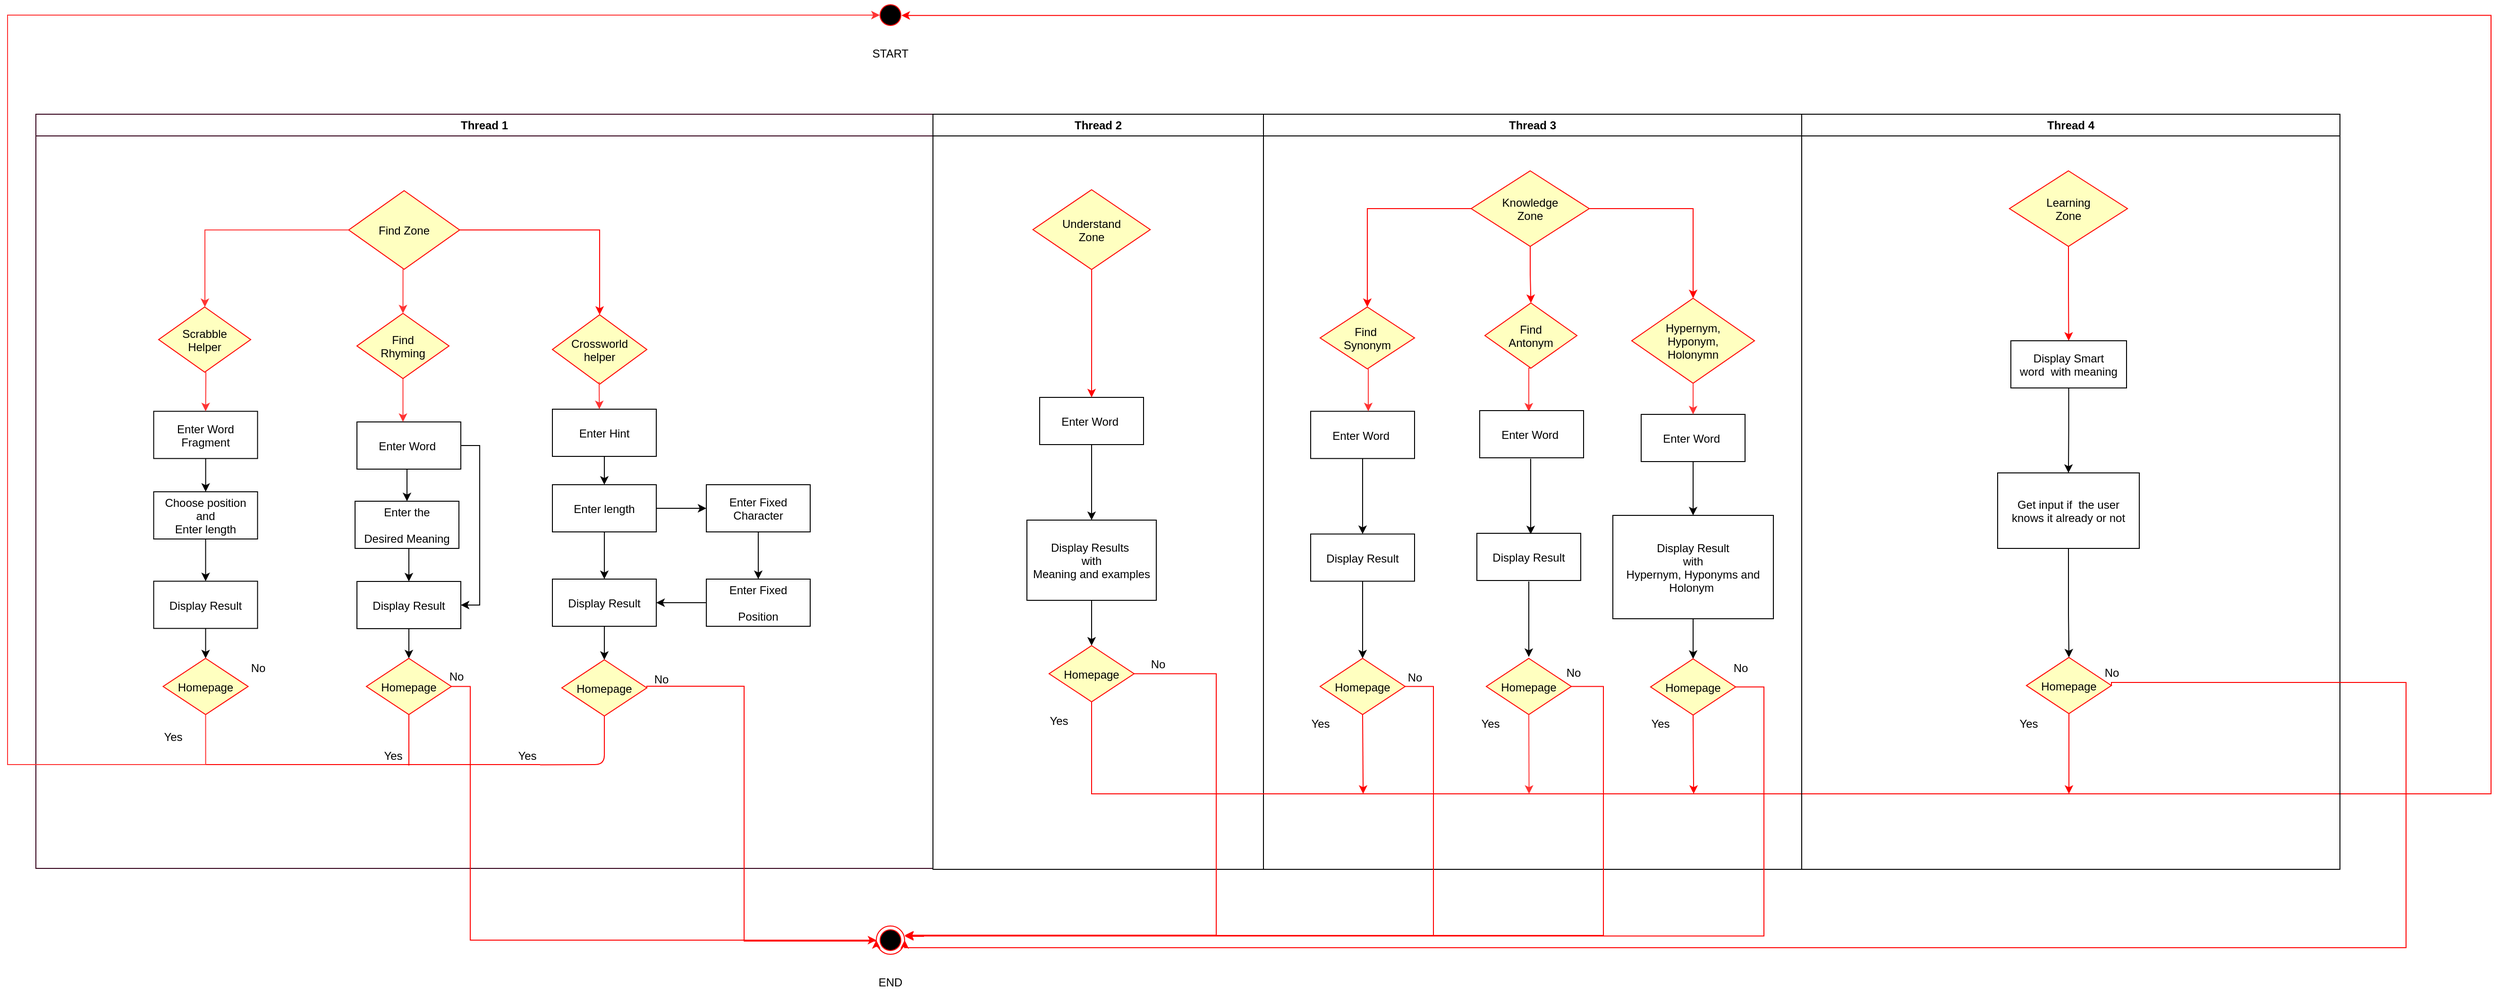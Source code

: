 <mxfile version="12.8.2" type="device"><diagram name="Page-1" id="e7e014a7-5840-1c2e-5031-d8a46d1fe8dd"><mxGraphModel dx="1955" dy="1025" grid="1" gridSize="10" guides="1" tooltips="1" connect="1" arrows="1" fold="1" page="1" pageScale="1" pageWidth="1169" pageHeight="826" background="#ffffff" math="0" shadow="0"><root><mxCell id="0"/><mxCell id="1" parent="0"/><mxCell id="2" value="Thread 1" style="swimlane;whiteSpace=wrap;strokeColor=#33001A;" parent="1" vertex="1"><mxGeometry x="60" y="190" width="950" height="799" as="geometry"/></mxCell><mxCell id="h6mlKQArC7MNZVl1QVLa-51" value="" style="edgeStyle=orthogonalEdgeStyle;rounded=0;orthogonalLoop=1;jettySize=auto;html=1;strokeColor=#FF0000;entryX=0.5;entryY=0;entryDx=0;entryDy=0;exitX=1;exitY=0.5;exitDx=0;exitDy=0;" parent="2" source="21" target="nKJgCVt89UUUF3TxXhcH-124" edge="1"><mxGeometry relative="1" as="geometry"><mxPoint x="375" y="191" as="sourcePoint"/><mxPoint x="530" y="212" as="targetPoint"/><Array as="points"><mxPoint x="597" y="123"/></Array></mxGeometry></mxCell><mxCell id="21" value="Find Zone" style="rhombus;fillColor=#ffffc0;strokeColor=#ff0000;" parent="2" vertex="1"><mxGeometry x="331.25" y="81" width="117.5" height="83.25" as="geometry"/></mxCell><mxCell id="mZyErKNLsmRgQHH9aPGg-84" style="edgeStyle=orthogonalEdgeStyle;rounded=0;orthogonalLoop=1;jettySize=auto;html=1;entryX=1;entryY=0.5;entryDx=0;entryDy=0;" parent="2" source="nKJgCVt89UUUF3TxXhcH-116" target="nKJgCVt89UUUF3TxXhcH-118" edge="1"><mxGeometry relative="1" as="geometry"><Array as="points"><mxPoint x="470" y="351"/><mxPoint x="470" y="520"/></Array></mxGeometry></mxCell><mxCell id="nKJgCVt89UUUF3TxXhcH-116" value="Enter Word " style="" parent="2" vertex="1"><mxGeometry x="340" y="326" width="110" height="50" as="geometry"/></mxCell><mxCell id="nKJgCVt89UUUF3TxXhcH-118" value="Display Result" style="" parent="2" vertex="1"><mxGeometry x="340" y="495" width="110" height="50" as="geometry"/></mxCell><mxCell id="nKJgCVt89UUUF3TxXhcH-144" value="" style="edgeStyle=orthogonalEdgeStyle;rounded=0;orthogonalLoop=1;jettySize=auto;html=1;strokeColor=#FF3333;" parent="2" source="nKJgCVt89UUUF3TxXhcH-122" target="nKJgCVt89UUUF3TxXhcH-116" edge="1"><mxGeometry relative="1" as="geometry"><Array as="points"><mxPoint x="389" y="311"/><mxPoint x="389" y="311"/></Array></mxGeometry></mxCell><mxCell id="nKJgCVt89UUUF3TxXhcH-122" value="Find &#xA;Rhyming" style="rhombus;fillColor=#ffffc0;strokeColor=#ff0000;" parent="2" vertex="1"><mxGeometry x="340" y="211" width="97.5" height="69" as="geometry"/></mxCell><mxCell id="nKJgCVt89UUUF3TxXhcH-124" value="Crossworld&#xA;helper" style="rhombus;fillColor=#ffffc0;strokeColor=#ff0000;" parent="2" vertex="1"><mxGeometry x="547" y="212.5" width="100" height="73.5" as="geometry"/></mxCell><mxCell id="Zllu1U8mEm5pP_ZPL4Ia-45" value="" style="edgeStyle=orthogonalEdgeStyle;rounded=0;orthogonalLoop=1;jettySize=auto;html=1;" parent="2" source="nKJgCVt89UUUF3TxXhcH-125" target="Zllu1U8mEm5pP_ZPL4Ia-44" edge="1"><mxGeometry relative="1" as="geometry"/></mxCell><mxCell id="nKJgCVt89UUUF3TxXhcH-125" value="Enter Hint" style="" parent="2" vertex="1"><mxGeometry x="547" y="312.5" width="110" height="50" as="geometry"/></mxCell><mxCell id="Zllu1U8mEm5pP_ZPL4Ia-46" style="edgeStyle=orthogonalEdgeStyle;rounded=0;orthogonalLoop=1;jettySize=auto;html=1;exitX=0.5;exitY=1;exitDx=0;exitDy=0;entryX=0.5;entryY=0;entryDx=0;entryDy=0;" parent="2" source="Zllu1U8mEm5pP_ZPL4Ia-44" target="nKJgCVt89UUUF3TxXhcH-126" edge="1"><mxGeometry relative="1" as="geometry"/></mxCell><mxCell id="Zllu1U8mEm5pP_ZPL4Ia-48" value="" style="edgeStyle=orthogonalEdgeStyle;rounded=0;orthogonalLoop=1;jettySize=auto;html=1;" parent="2" source="Zllu1U8mEm5pP_ZPL4Ia-44" target="Zllu1U8mEm5pP_ZPL4Ia-47" edge="1"><mxGeometry relative="1" as="geometry"/></mxCell><mxCell id="Zllu1U8mEm5pP_ZPL4Ia-44" value="Enter length" style="" parent="2" vertex="1"><mxGeometry x="547" y="392.5" width="110" height="50" as="geometry"/></mxCell><mxCell id="Zllu1U8mEm5pP_ZPL4Ia-50" value="" style="edgeStyle=orthogonalEdgeStyle;rounded=0;orthogonalLoop=1;jettySize=auto;html=1;" parent="2" source="Zllu1U8mEm5pP_ZPL4Ia-47" target="Zllu1U8mEm5pP_ZPL4Ia-49" edge="1"><mxGeometry relative="1" as="geometry"/></mxCell><mxCell id="Zllu1U8mEm5pP_ZPL4Ia-47" value="Enter Fixed &#xA;Character" style="" parent="2" vertex="1"><mxGeometry x="710" y="392.5" width="110" height="50" as="geometry"/></mxCell><mxCell id="Zllu1U8mEm5pP_ZPL4Ia-51" value="" style="edgeStyle=orthogonalEdgeStyle;rounded=0;orthogonalLoop=1;jettySize=auto;html=1;" parent="2" source="Zllu1U8mEm5pP_ZPL4Ia-49" target="nKJgCVt89UUUF3TxXhcH-126" edge="1"><mxGeometry relative="1" as="geometry"/></mxCell><mxCell id="Zllu1U8mEm5pP_ZPL4Ia-49" value="Enter Fixed &#xA;&#xA;Position" style="" parent="2" vertex="1"><mxGeometry x="710" y="492.5" width="110" height="50" as="geometry"/></mxCell><mxCell id="nKJgCVt89UUUF3TxXhcH-123" value="" style="edgeStyle=orthogonalEdgeStyle;rounded=0;orthogonalLoop=1;jettySize=auto;html=1;strokeColor=#FF3333;entryX=0.452;entryY=0;entryDx=0;entryDy=0;entryPerimeter=0;" parent="2" target="nKJgCVt89UUUF3TxXhcH-125" edge="1"><mxGeometry relative="1" as="geometry"><mxPoint x="596.5" y="327.87" as="targetPoint"/><Array as="points"/><mxPoint x="596.5" y="283.752" as="sourcePoint"/></mxGeometry></mxCell><mxCell id="nKJgCVt89UUUF3TxXhcH-126" value="Display Result" style="" parent="2" vertex="1"><mxGeometry x="547" y="492.5" width="110" height="50" as="geometry"/></mxCell><mxCell id="h6mlKQArC7MNZVl1QVLa-62" value="" style="endArrow=none;html=1;strokeColor=#FF0000;" parent="2" edge="1"><mxGeometry width="50" height="50" relative="1" as="geometry"><mxPoint x="170" y="689" as="sourcePoint"/><mxPoint x="410" y="689" as="targetPoint"/><Array as="points"/></mxGeometry></mxCell><mxCell id="h6mlKQArC7MNZVl1QVLa-80" value="" style="endArrow=none;html=1;strokeColor=#FF0000;" parent="2" edge="1"><mxGeometry width="50" height="50" relative="1" as="geometry"><mxPoint x="404" y="689" as="sourcePoint"/><mxPoint x="534" y="689" as="targetPoint"/><Array as="points"/></mxGeometry></mxCell><mxCell id="h6mlKQArC7MNZVl1QVLa-92" value="" style="endArrow=none;html=1;strokeColor=#FF0000;entryX=0.5;entryY=1;entryDx=0;entryDy=0;" parent="2" target="h6mlKQArC7MNZVl1QVLa-87" edge="1"><mxGeometry width="50" height="50" relative="1" as="geometry"><mxPoint x="395" y="690" as="sourcePoint"/><mxPoint x="394.5" y="631" as="targetPoint"/><Array as="points"><mxPoint x="395" y="671"/></Array></mxGeometry></mxCell><mxCell id="h6mlKQArC7MNZVl1QVLa-119" value="No" style="text;html=1;resizable=0;autosize=1;align=center;verticalAlign=middle;points=[];fillColor=none;strokeColor=none;rounded=0;" parent="2" vertex="1"><mxGeometry x="220" y="577" width="30" height="20" as="geometry"/></mxCell><mxCell id="h6mlKQArC7MNZVl1QVLa-122" value="No" style="text;html=1;resizable=0;autosize=1;align=center;verticalAlign=middle;points=[];fillColor=none;strokeColor=none;rounded=0;" parent="2" vertex="1"><mxGeometry x="430" y="586" width="30" height="20" as="geometry"/></mxCell><mxCell id="h6mlKQArC7MNZVl1QVLa-121" value="No" style="text;html=1;resizable=0;autosize=1;align=center;verticalAlign=middle;points=[];fillColor=none;strokeColor=none;rounded=0;" parent="2" vertex="1"><mxGeometry x="647" y="588.5" width="30" height="20" as="geometry"/></mxCell><mxCell id="h6mlKQArC7MNZVl1QVLa-128" value="Yes" style="text;html=1;resizable=0;autosize=1;align=center;verticalAlign=middle;points=[];fillColor=none;strokeColor=none;rounded=0;" parent="2" vertex="1"><mxGeometry x="500" y="670" width="40" height="20" as="geometry"/></mxCell><mxCell id="h6mlKQArC7MNZVl1QVLa-130" value="Yes" style="text;html=1;resizable=0;autosize=1;align=center;verticalAlign=middle;points=[];fillColor=none;strokeColor=none;rounded=0;" parent="2" vertex="1"><mxGeometry x="357.75" y="670" width="40" height="20" as="geometry"/></mxCell><mxCell id="h6mlKQArC7MNZVl1QVLa-133" value="Yes" style="text;html=1;resizable=0;autosize=1;align=center;verticalAlign=middle;points=[];fillColor=none;strokeColor=none;rounded=0;" parent="2" vertex="1"><mxGeometry x="124.75" y="650" width="40" height="20" as="geometry"/></mxCell><mxCell id="h6mlKQArC7MNZVl1QVLa-57" value="" style="edgeStyle=orthogonalEdgeStyle;rounded=0;orthogonalLoop=1;jettySize=auto;html=1;strokeColor=#FF3333;entryX=0.5;entryY=0;entryDx=0;entryDy=0;exitX=0.5;exitY=1;exitDx=0;exitDy=0;" parent="2" source="21" target="nKJgCVt89UUUF3TxXhcH-122" edge="1"><mxGeometry relative="1" as="geometry"><mxPoint x="389" y="202" as="targetPoint"/><Array as="points"><mxPoint x="389" y="164"/></Array><mxPoint x="350" y="181" as="sourcePoint"/></mxGeometry></mxCell><mxCell id="mZyErKNLsmRgQHH9aPGg-73" value="Choose position &#xA;and &#xA;Enter length" style="" parent="2" vertex="1"><mxGeometry x="124.75" y="400" width="110" height="50" as="geometry"/></mxCell><mxCell id="Zllu1U8mEm5pP_ZPL4Ia-41" value="Enter the &#xA;&#xA;Desired Meaning" style="" parent="2" vertex="1"><mxGeometry x="338.0" y="410" width="110" height="50" as="geometry"/></mxCell><mxCell id="Zllu1U8mEm5pP_ZPL4Ia-43" style="edgeStyle=orthogonalEdgeStyle;rounded=0;orthogonalLoop=1;jettySize=auto;html=1;exitX=0.5;exitY=1;exitDx=0;exitDy=0;entryX=0.5;entryY=0;entryDx=0;entryDy=0;" parent="2" source="Zllu1U8mEm5pP_ZPL4Ia-41" target="nKJgCVt89UUUF3TxXhcH-118" edge="1"><mxGeometry relative="1" as="geometry"/></mxCell><mxCell id="Zllu1U8mEm5pP_ZPL4Ia-42" style="edgeStyle=orthogonalEdgeStyle;rounded=0;orthogonalLoop=1;jettySize=auto;html=1;exitX=0.5;exitY=1;exitDx=0;exitDy=0;entryX=0.5;entryY=0;entryDx=0;entryDy=0;" parent="2" source="nKJgCVt89UUUF3TxXhcH-116" target="Zllu1U8mEm5pP_ZPL4Ia-41" edge="1"><mxGeometry relative="1" as="geometry"><Array as="points"><mxPoint x="393" y="376"/></Array></mxGeometry></mxCell><mxCell id="3" value="Thread 2" style="swimlane;whiteSpace=wrap" parent="1" vertex="1"><mxGeometry x="1010" y="190" width="350" height="800" as="geometry"><mxRectangle x="690" y="40" width="80" height="23" as="alternateBounds"/></mxGeometry></mxCell><mxCell id="nKJgCVt89UUUF3TxXhcH-89" value="Understand&#xA;Zone" style="rhombus;fillColor=#ffffc0;strokeColor=#ff0000;" parent="3" vertex="1"><mxGeometry x="105.88" y="80" width="124.25" height="84.5" as="geometry"/></mxCell><mxCell id="h6mlKQArC7MNZVl1QVLa-65" value="Enter Word " style="" parent="3" vertex="1"><mxGeometry x="113" y="300" width="110" height="50" as="geometry"/></mxCell><mxCell id="h6mlKQArC7MNZVl1QVLa-66" value="Display Results &#xA;with&#xA;Meaning and examples" style="" parent="3" vertex="1"><mxGeometry x="99.5" y="430" width="137.01" height="85" as="geometry"/></mxCell><mxCell id="h6mlKQArC7MNZVl1QVLa-67" value="" style="edgeStyle=orthogonalEdgeStyle;rounded=0;orthogonalLoop=1;jettySize=auto;html=1;" parent="3" source="h6mlKQArC7MNZVl1QVLa-65" target="h6mlKQArC7MNZVl1QVLa-66" edge="1"><mxGeometry relative="1" as="geometry"/></mxCell><mxCell id="h6mlKQArC7MNZVl1QVLa-69" value="" style="edgeStyle=orthogonalEdgeStyle;rounded=0;orthogonalLoop=1;jettySize=auto;html=1;entryX=0.5;entryY=0;entryDx=0;entryDy=0;" parent="3" source="h6mlKQArC7MNZVl1QVLa-66" target="h6mlKQArC7MNZVl1QVLa-103" edge="1"><mxGeometry relative="1" as="geometry"><mxPoint x="167.995" y="510" as="targetPoint"/></mxGeometry></mxCell><mxCell id="h6mlKQArC7MNZVl1QVLa-71" value="" style="edgeStyle=orthogonalEdgeStyle;rounded=0;orthogonalLoop=1;jettySize=auto;html=1;strokeColor=#FF0000;" parent="3" source="nKJgCVt89UUUF3TxXhcH-89" target="h6mlKQArC7MNZVl1QVLa-65" edge="1"><mxGeometry relative="1" as="geometry"/></mxCell><mxCell id="h6mlKQArC7MNZVl1QVLa-123" value="No" style="text;html=1;resizable=0;autosize=1;align=center;verticalAlign=middle;points=[];fillColor=none;strokeColor=none;rounded=0;" parent="3" vertex="1"><mxGeometry x="222.5" y="572.5" width="30" height="20" as="geometry"/></mxCell><mxCell id="h6mlKQArC7MNZVl1QVLa-103" value="Homepage" style="rhombus;fillColor=#ffffc0;strokeColor=#ff0000;" parent="3" vertex="1"><mxGeometry x="123" y="563" width="90" height="59.5" as="geometry"/></mxCell><mxCell id="mZyErKNLsmRgQHH9aPGg-98" value="Yes" style="text;html=1;resizable=0;autosize=1;align=center;verticalAlign=middle;points=[];fillColor=none;strokeColor=none;rounded=0;" parent="3" vertex="1"><mxGeometry x="113" y="633" width="40" height="20" as="geometry"/></mxCell><mxCell id="4" value="Thread 3" style="swimlane;whiteSpace=wrap" parent="1" vertex="1"><mxGeometry x="1360" y="190" width="570" height="800" as="geometry"><mxRectangle x="750" y="40" width="80" height="23" as="alternateBounds"/></mxGeometry></mxCell><mxCell id="mZyErKNLsmRgQHH9aPGg-66" style="edgeStyle=orthogonalEdgeStyle;rounded=0;orthogonalLoop=1;jettySize=auto;html=1;exitX=0.5;exitY=1;exitDx=0;exitDy=0;entryX=0.5;entryY=0;entryDx=0;entryDy=0;strokeColor=#FF0000;" parent="4" source="nKJgCVt89UUUF3TxXhcH-91" target="nKJgCVt89UUUF3TxXhcH-84" edge="1"><mxGeometry relative="1" as="geometry"><Array as="points"><mxPoint x="283" y="170"/><mxPoint x="283" y="170"/><mxPoint x="283" y="190"/></Array></mxGeometry></mxCell><mxCell id="mZyErKNLsmRgQHH9aPGg-67" style="edgeStyle=orthogonalEdgeStyle;rounded=0;orthogonalLoop=1;jettySize=auto;html=1;entryX=0.5;entryY=0;entryDx=0;entryDy=0;strokeColor=#FF0000;" parent="4" source="nKJgCVt89UUUF3TxXhcH-91" target="mZyErKNLsmRgQHH9aPGg-54" edge="1"><mxGeometry relative="1" as="geometry"/></mxCell><mxCell id="nKJgCVt89UUUF3TxXhcH-91" value="Knowledge&#xA;Zone" style="rhombus;fillColor=#ffffc0;strokeColor=#ff0000;" parent="4" vertex="1"><mxGeometry x="220" y="60" width="125" height="80" as="geometry"/></mxCell><mxCell id="mZyErKNLsmRgQHH9aPGg-60" style="edgeStyle=orthogonalEdgeStyle;rounded=0;orthogonalLoop=1;jettySize=auto;html=1;entryX=0.5;entryY=0;entryDx=0;entryDy=0;" parent="4" source="h6mlKQArC7MNZVl1QVLa-75" target="h6mlKQArC7MNZVl1QVLa-108" edge="1"><mxGeometry relative="1" as="geometry"/></mxCell><mxCell id="h6mlKQArC7MNZVl1QVLa-75" value="Display Result&#xA;with&#xA;Hypernym, Hyponyms and &#xA;Holonym " style="" parent="4" vertex="1"><mxGeometry x="370" y="425" width="170" height="109.5" as="geometry"/></mxCell><mxCell id="h6mlKQArC7MNZVl1QVLa-108" value="Homepage" style="rhombus;fillColor=#ffffc0;strokeColor=#ff0000;" parent="4" vertex="1"><mxGeometry x="410" y="577" width="90" height="59.5" as="geometry"/></mxCell><mxCell id="h6mlKQArC7MNZVl1QVLa-124" value="No" style="text;html=1;resizable=0;autosize=1;align=center;verticalAlign=middle;points=[];fillColor=none;strokeColor=none;rounded=0;" parent="4" vertex="1"><mxGeometry x="490" y="576.5" width="30" height="20" as="geometry"/></mxCell><mxCell id="h6mlKQArC7MNZVl1QVLa-127" value="Yes" style="text;html=1;resizable=0;autosize=1;align=center;verticalAlign=middle;points=[];fillColor=none;strokeColor=none;rounded=0;" parent="4" vertex="1"><mxGeometry x="400" y="636" width="40" height="20" as="geometry"/></mxCell><mxCell id="nKJgCVt89UUUF3TxXhcH-142" value="" style="edgeStyle=orthogonalEdgeStyle;rounded=0;orthogonalLoop=1;jettySize=auto;html=1;strokeColor=#FF3333;exitX=0.5;exitY=1;exitDx=0;exitDy=0;" parent="4" source="nKJgCVt89UUUF3TxXhcH-84" edge="1"><mxGeometry relative="1" as="geometry"><mxPoint x="281" y="315" as="targetPoint"/><Array as="points"><mxPoint x="281" y="269"/></Array></mxGeometry></mxCell><mxCell id="nKJgCVt89UUUF3TxXhcH-84" value="Find &#xA;Antonym" style="rhombus;fillColor=#ffffc0;strokeColor=#ff0000;" parent="4" vertex="1"><mxGeometry x="234.5" y="200" width="97.5" height="69" as="geometry"/></mxCell><mxCell id="mZyErKNLsmRgQHH9aPGg-54" value="Hypernym, &#xA;Hyponym,&#xA;Holonymn" style="rhombus;fillColor=#ffffc0;strokeColor=#ff0000;" parent="4" vertex="1"><mxGeometry x="390" y="195" width="130" height="90" as="geometry"/></mxCell><mxCell id="nKJgCVt89UUUF3TxXhcH-104" value="Enter Word " style="" parent="4" vertex="1"><mxGeometry x="229" y="314" width="110" height="50" as="geometry"/></mxCell><mxCell id="nKJgCVt89UUUF3TxXhcH-106" value="Display Result" style="" parent="4" vertex="1"><mxGeometry x="226" y="444" width="110" height="50" as="geometry"/></mxCell><mxCell id="nKJgCVt89UUUF3TxXhcH-103" value="" style="edgeStyle=orthogonalEdgeStyle;rounded=0;orthogonalLoop=1;jettySize=auto;html=1;" parent="4" edge="1"><mxGeometry relative="1" as="geometry"><mxPoint x="283" y="365" as="sourcePoint"/><mxPoint x="283" y="445" as="targetPoint"/></mxGeometry></mxCell><mxCell id="nKJgCVt89UUUF3TxXhcH-105" value="" style="edgeStyle=orthogonalEdgeStyle;rounded=0;orthogonalLoop=1;jettySize=auto;html=1;" parent="4" edge="1"><mxGeometry relative="1" as="geometry"><mxPoint x="281" y="495" as="sourcePoint"/><mxPoint x="281" y="575" as="targetPoint"/></mxGeometry></mxCell><mxCell id="h6mlKQArC7MNZVl1QVLa-86" value="Homepage" style="rhombus;fillColor=#ffffc0;strokeColor=#ff0000;" parent="4" vertex="1"><mxGeometry x="236" y="576.5" width="90" height="59.5" as="geometry"/></mxCell><mxCell id="h6mlKQArC7MNZVl1QVLa-120" value="No" style="text;html=1;resizable=0;autosize=1;align=center;verticalAlign=middle;points=[];fillColor=none;strokeColor=none;rounded=0;" parent="4" vertex="1"><mxGeometry x="313" y="582" width="30" height="20" as="geometry"/></mxCell><mxCell id="mZyErKNLsmRgQHH9aPGg-59" style="edgeStyle=orthogonalEdgeStyle;rounded=0;orthogonalLoop=1;jettySize=auto;html=1;" parent="4" source="h6mlKQArC7MNZVl1QVLa-74" target="h6mlKQArC7MNZVl1QVLa-75" edge="1"><mxGeometry relative="1" as="geometry"/></mxCell><mxCell id="h6mlKQArC7MNZVl1QVLa-74" value="Enter Word " style="" parent="4" vertex="1"><mxGeometry x="400" y="318" width="110" height="50" as="geometry"/></mxCell><mxCell id="mZyErKNLsmRgQHH9aPGg-58" value="" style="edgeStyle=orthogonalEdgeStyle;rounded=0;orthogonalLoop=1;jettySize=auto;html=1;strokeColor=#FF3333;entryX=0.5;entryY=0;entryDx=0;entryDy=0;" parent="4" source="mZyErKNLsmRgQHH9aPGg-54" target="h6mlKQArC7MNZVl1QVLa-74" edge="1"><mxGeometry relative="1" as="geometry"><mxPoint x="550" y="265" as="targetPoint"/><Array as="points"><mxPoint x="455" y="295"/><mxPoint x="455" y="295"/></Array><mxPoint x="181" y="283.823" as="sourcePoint"/></mxGeometry></mxCell><mxCell id="mZyErKNLsmRgQHH9aPGg-62" value="Yes" style="text;html=1;resizable=0;autosize=1;align=center;verticalAlign=middle;points=[];fillColor=none;strokeColor=none;rounded=0;" parent="4" vertex="1"><mxGeometry x="220" y="636" width="40" height="20" as="geometry"/></mxCell><mxCell id="mZyErKNLsmRgQHH9aPGg-63" value="Yes" style="text;html=1;resizable=0;autosize=1;align=center;verticalAlign=middle;points=[];fillColor=none;strokeColor=none;rounded=0;" parent="4" vertex="1"><mxGeometry x="40" y="636" width="40" height="20" as="geometry"/></mxCell><mxCell id="mZyErKNLsmRgQHH9aPGg-49" value="Homepage" style="rhombus;fillColor=#ffffc0;strokeColor=#ff0000;" parent="4" vertex="1"><mxGeometry x="60" y="576.5" width="90" height="59.5" as="geometry"/></mxCell><mxCell id="nKJgCVt89UUUF3TxXhcH-56" value="" style="ellipse;shape=startState;fillColor=#000000;strokeColor=#ff0000;" parent="1" vertex="1"><mxGeometry x="950" y="70" width="30" height="30" as="geometry"/></mxCell><mxCell id="38" value="" style="ellipse;shape=endState;fillColor=#000000;strokeColor=#ff0000" parent="1" vertex="1"><mxGeometry x="950" y="1050" width="30" height="30" as="geometry"/></mxCell><mxCell id="h6mlKQArC7MNZVl1QVLa-96" value="" style="edgeStyle=orthogonalEdgeStyle;rounded=0;orthogonalLoop=1;jettySize=auto;html=1;strokeColor=#FF0000;entryX=0;entryY=0.5;entryDx=0;entryDy=0;" parent="1" source="h6mlKQArC7MNZVl1QVLa-87" target="38" edge="1"><mxGeometry relative="1" as="geometry"><Array as="points"><mxPoint x="520" y="796"/><mxPoint x="520" y="1065"/></Array></mxGeometry></mxCell><mxCell id="h6mlKQArC7MNZVl1QVLa-87" value="Homepage" style="rhombus;fillColor=#ffffc0;strokeColor=#ff0000;" parent="1" vertex="1"><mxGeometry x="410" y="766.5" width="90" height="59.5" as="geometry"/></mxCell><mxCell id="h6mlKQArC7MNZVl1QVLa-98" value="" style="edgeStyle=orthogonalEdgeStyle;rounded=0;orthogonalLoop=1;jettySize=auto;html=1;strokeColor=#FF0000;exitX=1;exitY=0.5;exitDx=0;exitDy=0;entryX=0;entryY=0.5;entryDx=0;entryDy=0;" parent="1" source="h6mlKQArC7MNZVl1QVLa-88" target="38" edge="1"><mxGeometry relative="1" as="geometry"><mxPoint x="983" y="1065" as="targetPoint"/><Array as="points"><mxPoint x="810" y="796"/><mxPoint x="810" y="1066"/></Array><mxPoint x="782" y="799" as="sourcePoint"/></mxGeometry></mxCell><mxCell id="h6mlKQArC7MNZVl1QVLa-88" value="Homepage" style="rhombus;fillColor=#ffffc0;strokeColor=#ff0000;" parent="1" vertex="1"><mxGeometry x="617" y="768" width="90" height="59.5" as="geometry"/></mxCell><mxCell id="h6mlKQArC7MNZVl1QVLa-105" value="" style="edgeStyle=orthogonalEdgeStyle;rounded=0;orthogonalLoop=1;jettySize=auto;html=1;strokeColor=#FF0000;entryX=1.019;entryY=0.327;entryDx=0;entryDy=0;exitX=1;exitY=0.5;exitDx=0;exitDy=0;entryPerimeter=0;" parent="1" source="h6mlKQArC7MNZVl1QVLa-103" target="38" edge="1"><mxGeometry relative="1" as="geometry"><mxPoint x="870" y="829.5" as="targetPoint"/><Array as="points"><mxPoint x="1310" y="783"/><mxPoint x="1310" y="1060"/></Array></mxGeometry></mxCell><mxCell id="h6mlKQArC7MNZVl1QVLa-116" value="" style="edgeStyle=orthogonalEdgeStyle;rounded=0;orthogonalLoop=1;jettySize=auto;html=1;strokeColor=#FF0000;entryX=0.889;entryY=0.511;entryDx=0;entryDy=0;exitX=0.5;exitY=1;exitDx=0;exitDy=0;entryPerimeter=0;" parent="1" source="h6mlKQArC7MNZVl1QVLa-103" target="nKJgCVt89UUUF3TxXhcH-56" edge="1"><mxGeometry relative="1" as="geometry"><mxPoint x="995" y="719.75" as="targetPoint"/><Array as="points"><mxPoint x="1178" y="910"/><mxPoint x="2660" y="910"/><mxPoint x="2660" y="85"/></Array></mxGeometry></mxCell><mxCell id="h6mlKQArC7MNZVl1QVLa-83" value="" style="endArrow=none;html=1;strokeColor=#FF0000;exitX=0.85;exitY=0.961;exitDx=0;exitDy=0;exitPerimeter=0;entryX=0.5;entryY=1;entryDx=0;entryDy=0;" parent="1" source="h6mlKQArC7MNZVl1QVLa-128" target="h6mlKQArC7MNZVl1QVLa-88" edge="1"><mxGeometry width="50" height="50" relative="1" as="geometry"><mxPoint x="693" y="879" as="sourcePoint"/><mxPoint x="735" y="825" as="targetPoint"/><Array as="points"><mxPoint x="662" y="879"/></Array></mxGeometry></mxCell><mxCell id="nKJgCVt89UUUF3TxXhcH-129" value="" style="edgeStyle=orthogonalEdgeStyle;rounded=0;orthogonalLoop=1;jettySize=auto;html=1;entryX=0.5;entryY=0;entryDx=0;entryDy=0;" parent="1" source="nKJgCVt89UUUF3TxXhcH-126" target="h6mlKQArC7MNZVl1QVLa-88" edge="1"><mxGeometry relative="1" as="geometry"><mxPoint x="662" y="777.87" as="targetPoint"/></mxGeometry></mxCell><mxCell id="Zllu1U8mEm5pP_ZPL4Ia-55" value="END" style="text;html=1;strokeColor=none;fillColor=none;align=center;verticalAlign=middle;whiteSpace=wrap;rounded=0;" parent="1" vertex="1"><mxGeometry x="945" y="1100" width="40" height="20" as="geometry"/></mxCell><mxCell id="Zllu1U8mEm5pP_ZPL4Ia-56" value="START" style="text;html=1;strokeColor=none;fillColor=none;align=center;verticalAlign=middle;whiteSpace=wrap;rounded=0;" parent="1" vertex="1"><mxGeometry x="945" y="116" width="40" height="20" as="geometry"/></mxCell><mxCell id="mZyErKNLsmRgQHH9aPGg-42" value="" style="edgeStyle=orthogonalEdgeStyle;rounded=0;orthogonalLoop=1;jettySize=auto;html=1;" parent="1" source="mZyErKNLsmRgQHH9aPGg-43" target="mZyErKNLsmRgQHH9aPGg-45" edge="1"><mxGeometry relative="1" as="geometry"/></mxCell><mxCell id="mZyErKNLsmRgQHH9aPGg-43" value="Enter Word " style="" parent="1" vertex="1"><mxGeometry x="1410" y="504.75" width="110" height="50" as="geometry"/></mxCell><mxCell id="mZyErKNLsmRgQHH9aPGg-44" value="" style="edgeStyle=orthogonalEdgeStyle;rounded=0;orthogonalLoop=1;jettySize=auto;html=1;" parent="1" source="mZyErKNLsmRgQHH9aPGg-45" target="mZyErKNLsmRgQHH9aPGg-49" edge="1"><mxGeometry relative="1" as="geometry"><mxPoint x="1465" y="764.75" as="targetPoint"/></mxGeometry></mxCell><mxCell id="mZyErKNLsmRgQHH9aPGg-45" value="Display Result" style="" parent="1" vertex="1"><mxGeometry x="1410" y="634.75" width="110" height="50" as="geometry"/></mxCell><mxCell id="mZyErKNLsmRgQHH9aPGg-46" value="Find &#xA;Synonym" style="rhombus;fillColor=#ffffc0;strokeColor=#ff0000;" parent="1" vertex="1"><mxGeometry x="1420" y="394.25" width="100" height="65.5" as="geometry"/></mxCell><mxCell id="mZyErKNLsmRgQHH9aPGg-47" value="" style="edgeStyle=orthogonalEdgeStyle;rounded=0;orthogonalLoop=1;jettySize=auto;html=1;strokeColor=#FF3333;" parent="1" target="mZyErKNLsmRgQHH9aPGg-43" edge="1"><mxGeometry relative="1" as="geometry"><Array as="points"><mxPoint x="1471" y="489.75"/><mxPoint x="1471" y="489.75"/></Array><mxPoint x="1471" y="458.573" as="sourcePoint"/></mxGeometry></mxCell><mxCell id="mZyErKNLsmRgQHH9aPGg-48" value="No" style="text;html=1;resizable=0;autosize=1;align=center;verticalAlign=middle;points=[];fillColor=none;strokeColor=none;rounded=0;" parent="1" vertex="1"><mxGeometry x="1505" y="776.75" width="30" height="20" as="geometry"/></mxCell><mxCell id="mZyErKNLsmRgQHH9aPGg-65" style="edgeStyle=orthogonalEdgeStyle;rounded=0;orthogonalLoop=1;jettySize=auto;html=1;entryX=0.5;entryY=0;entryDx=0;entryDy=0;strokeColor=#FF0000;" parent="1" source="nKJgCVt89UUUF3TxXhcH-91" target="mZyErKNLsmRgQHH9aPGg-46" edge="1"><mxGeometry relative="1" as="geometry"/></mxCell><mxCell id="mZyErKNLsmRgQHH9aPGg-69" value="Scrabble&#xA;Helper" style="rhombus;fillColor=#ffffc0;strokeColor=#ff0000;" parent="1" vertex="1"><mxGeometry x="190" y="394.25" width="97.5" height="69" as="geometry"/></mxCell><mxCell id="mZyErKNLsmRgQHH9aPGg-74" value="" style="edgeStyle=orthogonalEdgeStyle;rounded=0;orthogonalLoop=1;jettySize=auto;html=1;" parent="1" source="mZyErKNLsmRgQHH9aPGg-70" target="mZyErKNLsmRgQHH9aPGg-73" edge="1"><mxGeometry relative="1" as="geometry"/></mxCell><mxCell id="mZyErKNLsmRgQHH9aPGg-70" value="Enter Word &#xA;Fragment" style="" parent="1" vertex="1"><mxGeometry x="184.75" y="504.75" width="110" height="50" as="geometry"/></mxCell><mxCell id="mZyErKNLsmRgQHH9aPGg-81" style="edgeStyle=orthogonalEdgeStyle;rounded=0;orthogonalLoop=1;jettySize=auto;html=1;exitX=0.5;exitY=1;exitDx=0;exitDy=0;entryX=0.5;entryY=0;entryDx=0;entryDy=0;" parent="1" source="mZyErKNLsmRgQHH9aPGg-77" target="mZyErKNLsmRgQHH9aPGg-78" edge="1"><mxGeometry relative="1" as="geometry"/></mxCell><mxCell id="mZyErKNLsmRgQHH9aPGg-77" value="Display Result" style="" parent="1" vertex="1"><mxGeometry x="184.75" y="684.75" width="110" height="50" as="geometry"/></mxCell><mxCell id="mZyErKNLsmRgQHH9aPGg-76" value="" style="edgeStyle=orthogonalEdgeStyle;rounded=0;orthogonalLoop=1;jettySize=auto;html=1;entryX=0.5;entryY=0;entryDx=0;entryDy=0;" parent="1" source="mZyErKNLsmRgQHH9aPGg-73" target="mZyErKNLsmRgQHH9aPGg-77" edge="1"><mxGeometry relative="1" as="geometry"><mxPoint x="239.75" y="680" as="targetPoint"/></mxGeometry></mxCell><mxCell id="mZyErKNLsmRgQHH9aPGg-78" value="Homepage" style="rhombus;fillColor=#ffffc0;strokeColor=#ff0000;" parent="1" vertex="1"><mxGeometry x="194.75" y="766.5" width="90" height="59.5" as="geometry"/></mxCell><mxCell id="mZyErKNLsmRgQHH9aPGg-82" value="" style="edgeStyle=orthogonalEdgeStyle;rounded=0;orthogonalLoop=1;jettySize=auto;html=1;strokeColor=#FF3333;exitX=0.5;exitY=1;exitDx=0;exitDy=0;entryX=0.5;entryY=0;entryDx=0;entryDy=0;" parent="1" source="mZyErKNLsmRgQHH9aPGg-69" target="mZyErKNLsmRgQHH9aPGg-70" edge="1"><mxGeometry relative="1" as="geometry"><Array as="points"><mxPoint x="240" y="463"/><mxPoint x="240" y="470"/></Array><mxPoint x="269.996" y="459.999" as="sourcePoint"/><mxPoint x="269.996" y="506.03" as="targetPoint"/></mxGeometry></mxCell><mxCell id="mZyErKNLsmRgQHH9aPGg-83" value="" style="edgeStyle=orthogonalEdgeStyle;rounded=0;orthogonalLoop=1;jettySize=auto;html=1;strokeColor=#FF3333;entryX=0.5;entryY=0;entryDx=0;entryDy=0;exitX=0;exitY=0.5;exitDx=0;exitDy=0;" parent="1" source="21" target="mZyErKNLsmRgQHH9aPGg-69" edge="1"><mxGeometry relative="1" as="geometry"><mxPoint x="326.85" y="406.75" as="targetPoint"/><Array as="points"><mxPoint x="239" y="313"/><mxPoint x="239" y="394"/></Array><mxPoint x="273.1" y="360" as="sourcePoint"/></mxGeometry></mxCell><mxCell id="nKJgCVt89UUUF3TxXhcH-112" style="edgeStyle=orthogonalEdgeStyle;rounded=0;orthogonalLoop=1;jettySize=auto;html=1;strokeColor=#FF3333;entryX=0.122;entryY=0.5;entryDx=0;entryDy=0;entryPerimeter=0;exitX=0.5;exitY=1;exitDx=0;exitDy=0;" parent="1" source="mZyErKNLsmRgQHH9aPGg-78" target="nKJgCVt89UUUF3TxXhcH-56" edge="1"><mxGeometry relative="1" as="geometry"><mxPoint x="714.57" y="94.71" as="targetPoint"/><Array as="points"><mxPoint x="240" y="879"/><mxPoint x="30" y="879"/><mxPoint x="30" y="85"/></Array><mxPoint x="314.57" y="835.71" as="sourcePoint"/></mxGeometry></mxCell><mxCell id="mZyErKNLsmRgQHH9aPGg-90" value="" style="edgeStyle=orthogonalEdgeStyle;rounded=0;orthogonalLoop=1;jettySize=auto;html=1;strokeColor=#FF0000;exitX=1;exitY=0.5;exitDx=0;exitDy=0;" parent="1" source="mZyErKNLsmRgQHH9aPGg-49" edge="1"><mxGeometry relative="1" as="geometry"><mxPoint x="980" y="1060" as="targetPoint"/><Array as="points"><mxPoint x="1540" y="796"/><mxPoint x="1540" y="1060"/></Array><mxPoint x="1204.0" y="739.75" as="sourcePoint"/></mxGeometry></mxCell><mxCell id="mZyErKNLsmRgQHH9aPGg-91" value="" style="edgeStyle=orthogonalEdgeStyle;rounded=0;orthogonalLoop=1;jettySize=auto;html=1;strokeColor=#FF0000;entryX=1.013;entryY=0.366;entryDx=0;entryDy=0;exitX=1;exitY=0.5;exitDx=0;exitDy=0;entryPerimeter=0;" parent="1" source="h6mlKQArC7MNZVl1QVLa-86" target="38" edge="1"><mxGeometry relative="1" as="geometry"><mxPoint x="1000" y="1085.0" as="targetPoint"/><Array as="points"><mxPoint x="1720" y="796"/><mxPoint x="1720" y="1060"/><mxPoint x="1000" y="1060"/></Array><mxPoint x="1475" y="836" as="sourcePoint"/></mxGeometry></mxCell><mxCell id="mZyErKNLsmRgQHH9aPGg-92" value="" style="edgeStyle=orthogonalEdgeStyle;rounded=0;orthogonalLoop=1;jettySize=auto;html=1;strokeColor=#FF0000;entryX=1.013;entryY=0.353;entryDx=0;entryDy=0;entryPerimeter=0;exitX=1;exitY=0.5;exitDx=0;exitDy=0;" parent="1" source="h6mlKQArC7MNZVl1QVLa-108" target="38" edge="1"><mxGeometry relative="1" as="geometry"><mxPoint x="990" y="1075.0" as="targetPoint"/><Array as="points"><mxPoint x="1890" y="797"/><mxPoint x="1890" y="1061"/></Array><mxPoint x="1860" y="797" as="sourcePoint"/></mxGeometry></mxCell><mxCell id="mZyErKNLsmRgQHH9aPGg-94" style="edgeStyle=none;rounded=0;orthogonalLoop=1;jettySize=auto;html=1;exitX=0.5;exitY=1;exitDx=0;exitDy=0;strokeColor=#FF0000;" parent="1" source="mZyErKNLsmRgQHH9aPGg-49" edge="1"><mxGeometry relative="1" as="geometry"><mxPoint x="1465.571" y="910.0" as="targetPoint"/></mxGeometry></mxCell><mxCell id="mZyErKNLsmRgQHH9aPGg-95" style="edgeStyle=none;rounded=0;orthogonalLoop=1;jettySize=auto;html=1;exitX=0.5;exitY=1;exitDx=0;exitDy=0;strokeColor=#FF3333;" parent="1" source="h6mlKQArC7MNZVl1QVLa-86" edge="1"><mxGeometry relative="1" as="geometry"><mxPoint x="1641.286" y="910.0" as="targetPoint"/></mxGeometry></mxCell><mxCell id="mZyErKNLsmRgQHH9aPGg-96" style="edgeStyle=none;rounded=0;orthogonalLoop=1;jettySize=auto;html=1;exitX=0.5;exitY=1;exitDx=0;exitDy=0;strokeColor=#FF0000;" parent="1" source="h6mlKQArC7MNZVl1QVLa-108" edge="1"><mxGeometry relative="1" as="geometry"><mxPoint x="1815.571" y="910.0" as="targetPoint"/></mxGeometry></mxCell><mxCell id="nKJgCVt89UUUF3TxXhcH-117" value="" style="edgeStyle=orthogonalEdgeStyle;rounded=0;orthogonalLoop=1;jettySize=auto;html=1;entryX=0.5;entryY=0;entryDx=0;entryDy=0;" parent="1" source="nKJgCVt89UUUF3TxXhcH-118" target="h6mlKQArC7MNZVl1QVLa-87" edge="1"><mxGeometry relative="1" as="geometry"><mxPoint x="455" y="776" as="targetPoint"/><Array as="points"/></mxGeometry></mxCell><mxCell id="-qpIMTk_IYuXE3wTcpOF-38" value="Thread 4" style="swimlane;whiteSpace=wrap;startSize=23;" vertex="1" parent="1"><mxGeometry x="1930" y="190" width="570" height="800" as="geometry"><mxRectangle x="750" y="40" width="80" height="23" as="alternateBounds"/></mxGeometry></mxCell><mxCell id="-qpIMTk_IYuXE3wTcpOF-39" style="edgeStyle=orthogonalEdgeStyle;rounded=0;orthogonalLoop=1;jettySize=auto;html=1;exitX=0.5;exitY=1;exitDx=0;exitDy=0;entryX=0.5;entryY=0;entryDx=0;entryDy=0;strokeColor=#FF0000;" edge="1" parent="-qpIMTk_IYuXE3wTcpOF-38" source="-qpIMTk_IYuXE3wTcpOF-41" target="-qpIMTk_IYuXE3wTcpOF-51"><mxGeometry relative="1" as="geometry"><Array as="points"><mxPoint x="283" y="190"/><mxPoint x="283" y="190"/></Array><mxPoint x="283.25" y="200" as="targetPoint"/></mxGeometry></mxCell><mxCell id="-qpIMTk_IYuXE3wTcpOF-41" value="Learning&#xA;Zone" style="rhombus;fillColor=#ffffc0;strokeColor=#ff0000;" vertex="1" parent="-qpIMTk_IYuXE3wTcpOF-38"><mxGeometry x="220" y="60" width="125" height="80" as="geometry"/></mxCell><mxCell id="-qpIMTk_IYuXE3wTcpOF-51" value="Display Smart&#xA; word  with meaning" style="" vertex="1" parent="-qpIMTk_IYuXE3wTcpOF-38"><mxGeometry x="221.5" y="240" width="122.5" height="50" as="geometry"/></mxCell><mxCell id="-qpIMTk_IYuXE3wTcpOF-54" value="Homepage" style="rhombus;fillColor=#ffffc0;strokeColor=#ff0000;" vertex="1" parent="-qpIMTk_IYuXE3wTcpOF-38"><mxGeometry x="238" y="575.5" width="90" height="59.5" as="geometry"/></mxCell><mxCell id="-qpIMTk_IYuXE3wTcpOF-55" value="No" style="text;html=1;resizable=0;autosize=1;align=center;verticalAlign=middle;points=[];fillColor=none;strokeColor=none;rounded=0;" vertex="1" parent="-qpIMTk_IYuXE3wTcpOF-38"><mxGeometry x="313" y="582" width="30" height="20" as="geometry"/></mxCell><mxCell id="-qpIMTk_IYuXE3wTcpOF-59" value="Yes" style="text;html=1;resizable=0;autosize=1;align=center;verticalAlign=middle;points=[];fillColor=none;strokeColor=none;rounded=0;" vertex="1" parent="-qpIMTk_IYuXE3wTcpOF-38"><mxGeometry x="220" y="636" width="40" height="20" as="geometry"/></mxCell><mxCell id="-qpIMTk_IYuXE3wTcpOF-62" value="Get input if  the user&#xA; knows it already or not" style="" vertex="1" parent="1"><mxGeometry x="2137.5" y="570" width="150" height="80" as="geometry"/></mxCell><mxCell id="-qpIMTk_IYuXE3wTcpOF-63" value="" style="edgeStyle=orthogonalEdgeStyle;rounded=0;orthogonalLoop=1;jettySize=auto;html=1;" edge="1" parent="1" source="-qpIMTk_IYuXE3wTcpOF-51" target="-qpIMTk_IYuXE3wTcpOF-62"><mxGeometry relative="1" as="geometry"/></mxCell><mxCell id="-qpIMTk_IYuXE3wTcpOF-53" value="" style="edgeStyle=orthogonalEdgeStyle;rounded=0;orthogonalLoop=1;jettySize=auto;html=1;exitX=0.5;exitY=1;exitDx=0;exitDy=0;entryX=0.5;entryY=0;entryDx=0;entryDy=0;" edge="1" parent="1" source="-qpIMTk_IYuXE3wTcpOF-62" target="-qpIMTk_IYuXE3wTcpOF-54"><mxGeometry relative="1" as="geometry"><mxPoint x="2211" y="685" as="sourcePoint"/><mxPoint x="2211" y="765" as="targetPoint"/><Array as="points"><mxPoint x="2213" y="720"/><mxPoint x="2213" y="720"/></Array></mxGeometry></mxCell><mxCell id="-qpIMTk_IYuXE3wTcpOF-68" style="edgeStyle=none;rounded=0;orthogonalLoop=1;jettySize=auto;html=1;strokeColor=#FF0000;exitX=0.5;exitY=1;exitDx=0;exitDy=0;" edge="1" parent="1" source="-qpIMTk_IYuXE3wTcpOF-54"><mxGeometry relative="1" as="geometry"><mxPoint x="2213" y="910" as="targetPoint"/><mxPoint x="2010" y="910" as="sourcePoint"/></mxGeometry></mxCell><mxCell id="-qpIMTk_IYuXE3wTcpOF-69" value="" style="edgeStyle=orthogonalEdgeStyle;rounded=0;orthogonalLoop=1;jettySize=auto;html=1;strokeColor=#FF0000;entryX=1;entryY=0.5;entryDx=0;entryDy=0;exitX=1;exitY=0.5;exitDx=0;exitDy=0;" edge="1" parent="1" source="-qpIMTk_IYuXE3wTcpOF-54" target="38"><mxGeometry relative="1" as="geometry"><mxPoint x="1090.0" y="1072.59" as="targetPoint"/><Array as="points"><mxPoint x="2258" y="792"/><mxPoint x="2570" y="792"/><mxPoint x="2570" y="1073"/><mxPoint x="980" y="1073"/></Array><mxPoint x="2300" y="800" as="sourcePoint"/></mxGeometry></mxCell></root></mxGraphModel></diagram></mxfile>